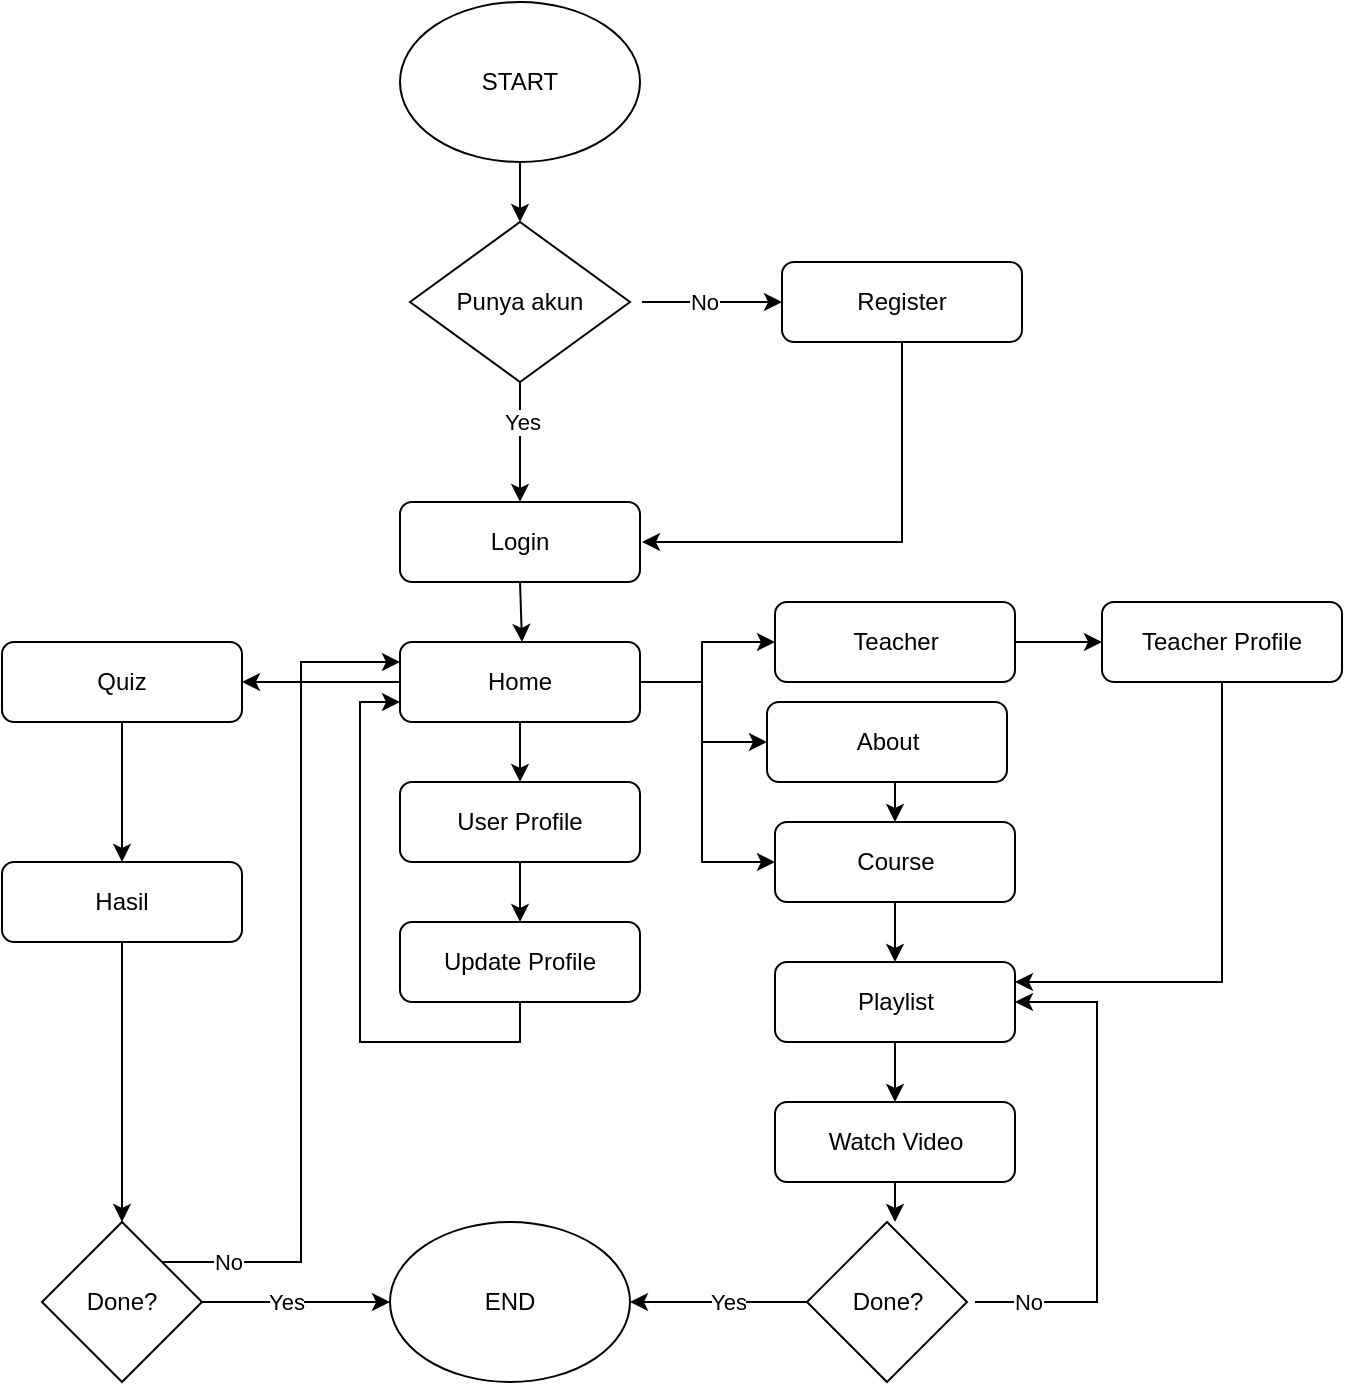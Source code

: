 <mxfile version="25.0.3">
  <diagram id="C5RBs43oDa-KdzZeNtuy" name="Page-1">
    <mxGraphModel dx="1290" dy="557" grid="1" gridSize="10" guides="1" tooltips="1" connect="1" arrows="1" fold="1" page="1" pageScale="1" pageWidth="827" pageHeight="1169" math="0" shadow="0">
      <root>
        <mxCell id="WIyWlLk6GJQsqaUBKTNV-0" />
        <mxCell id="WIyWlLk6GJQsqaUBKTNV-1" parent="WIyWlLk6GJQsqaUBKTNV-0" />
        <mxCell id="v_XrKQqh2ISb6WwBTG4--0" value="START" style="ellipse;whiteSpace=wrap;html=1;" parent="WIyWlLk6GJQsqaUBKTNV-1" vertex="1">
          <mxGeometry x="299" y="50" width="120" height="80" as="geometry" />
        </mxCell>
        <mxCell id="GrrUtHPNcLgzee1q_JAk-2" value="Login" style="rounded=1;whiteSpace=wrap;html=1;fontSize=12;glass=0;strokeWidth=1;shadow=0;" vertex="1" parent="WIyWlLk6GJQsqaUBKTNV-1">
          <mxGeometry x="299" y="300" width="120" height="40" as="geometry" />
        </mxCell>
        <mxCell id="GrrUtHPNcLgzee1q_JAk-7" value="Punya akun" style="rhombus;whiteSpace=wrap;html=1;" vertex="1" parent="WIyWlLk6GJQsqaUBKTNV-1">
          <mxGeometry x="304" y="160" width="110" height="80" as="geometry" />
        </mxCell>
        <mxCell id="GrrUtHPNcLgzee1q_JAk-8" value="" style="endArrow=classic;html=1;rounded=0;exitX=0.5;exitY=1;exitDx=0;exitDy=0;" edge="1" parent="WIyWlLk6GJQsqaUBKTNV-1" source="v_XrKQqh2ISb6WwBTG4--0" target="GrrUtHPNcLgzee1q_JAk-7">
          <mxGeometry width="50" height="50" relative="1" as="geometry">
            <mxPoint x="210" y="280" as="sourcePoint" />
            <mxPoint x="260" y="230" as="targetPoint" />
          </mxGeometry>
        </mxCell>
        <mxCell id="GrrUtHPNcLgzee1q_JAk-9" value="" style="endArrow=classic;html=1;rounded=0;" edge="1" parent="WIyWlLk6GJQsqaUBKTNV-1">
          <mxGeometry width="50" height="50" relative="1" as="geometry">
            <mxPoint x="420" y="200" as="sourcePoint" />
            <mxPoint x="490" y="200" as="targetPoint" />
            <Array as="points">
              <mxPoint x="450" y="200" />
            </Array>
          </mxGeometry>
        </mxCell>
        <mxCell id="GrrUtHPNcLgzee1q_JAk-10" value="No" style="edgeLabel;html=1;align=center;verticalAlign=middle;resizable=0;points=[];" vertex="1" connectable="0" parent="GrrUtHPNcLgzee1q_JAk-9">
          <mxGeometry x="-0.249" y="-3" relative="1" as="geometry">
            <mxPoint x="4" y="-3" as="offset" />
          </mxGeometry>
        </mxCell>
        <mxCell id="GrrUtHPNcLgzee1q_JAk-11" value="" style="endArrow=classic;html=1;rounded=0;exitX=0.5;exitY=1;exitDx=0;exitDy=0;entryX=0.5;entryY=0;entryDx=0;entryDy=0;" edge="1" parent="WIyWlLk6GJQsqaUBKTNV-1">
          <mxGeometry width="50" height="50" relative="1" as="geometry">
            <mxPoint x="359" y="240" as="sourcePoint" />
            <mxPoint x="359" y="300" as="targetPoint" />
            <Array as="points" />
          </mxGeometry>
        </mxCell>
        <mxCell id="GrrUtHPNcLgzee1q_JAk-12" value="Yes" style="edgeLabel;html=1;align=center;verticalAlign=middle;resizable=0;points=[];" vertex="1" connectable="0" parent="GrrUtHPNcLgzee1q_JAk-11">
          <mxGeometry x="-0.249" y="-3" relative="1" as="geometry">
            <mxPoint x="4" y="-3" as="offset" />
          </mxGeometry>
        </mxCell>
        <mxCell id="GrrUtHPNcLgzee1q_JAk-15" value="Register" style="rounded=1;whiteSpace=wrap;html=1;fontSize=12;glass=0;strokeWidth=1;shadow=0;" vertex="1" parent="WIyWlLk6GJQsqaUBKTNV-1">
          <mxGeometry x="490" y="180" width="120" height="40" as="geometry" />
        </mxCell>
        <mxCell id="GrrUtHPNcLgzee1q_JAk-16" value="" style="endArrow=classic;html=1;rounded=0;exitX=0.5;exitY=1;exitDx=0;exitDy=0;" edge="1" parent="WIyWlLk6GJQsqaUBKTNV-1" source="GrrUtHPNcLgzee1q_JAk-15">
          <mxGeometry width="50" height="50" relative="1" as="geometry">
            <mxPoint x="520" y="300" as="sourcePoint" />
            <mxPoint x="420" y="320" as="targetPoint" />
            <Array as="points">
              <mxPoint x="550" y="320" />
            </Array>
          </mxGeometry>
        </mxCell>
        <mxCell id="GrrUtHPNcLgzee1q_JAk-17" value="" style="endArrow=classic;html=1;rounded=0;exitX=0.5;exitY=1;exitDx=0;exitDy=0;" edge="1" parent="WIyWlLk6GJQsqaUBKTNV-1" source="GrrUtHPNcLgzee1q_JAk-2">
          <mxGeometry width="50" height="50" relative="1" as="geometry">
            <mxPoint x="350" y="430" as="sourcePoint" />
            <mxPoint x="360" y="370" as="targetPoint" />
          </mxGeometry>
        </mxCell>
        <mxCell id="GrrUtHPNcLgzee1q_JAk-58" style="edgeStyle=orthogonalEdgeStyle;rounded=0;orthogonalLoop=1;jettySize=auto;html=1;exitX=1;exitY=0.5;exitDx=0;exitDy=0;entryX=0;entryY=0.5;entryDx=0;entryDy=0;" edge="1" parent="WIyWlLk6GJQsqaUBKTNV-1" source="GrrUtHPNcLgzee1q_JAk-18" target="GrrUtHPNcLgzee1q_JAk-56">
          <mxGeometry relative="1" as="geometry">
            <mxPoint x="480" y="370" as="targetPoint" />
            <Array as="points">
              <mxPoint x="450" y="390" />
              <mxPoint x="450" y="420" />
            </Array>
          </mxGeometry>
        </mxCell>
        <mxCell id="GrrUtHPNcLgzee1q_JAk-61" style="edgeStyle=orthogonalEdgeStyle;rounded=0;orthogonalLoop=1;jettySize=auto;html=1;exitX=1;exitY=0.5;exitDx=0;exitDy=0;entryX=0;entryY=0.5;entryDx=0;entryDy=0;" edge="1" parent="WIyWlLk6GJQsqaUBKTNV-1" source="GrrUtHPNcLgzee1q_JAk-18" target="GrrUtHPNcLgzee1q_JAk-60">
          <mxGeometry relative="1" as="geometry">
            <Array as="points">
              <mxPoint x="450" y="390" />
              <mxPoint x="450" y="370" />
            </Array>
          </mxGeometry>
        </mxCell>
        <mxCell id="GrrUtHPNcLgzee1q_JAk-71" style="edgeStyle=orthogonalEdgeStyle;rounded=0;orthogonalLoop=1;jettySize=auto;html=1;exitX=0.5;exitY=1;exitDx=0;exitDy=0;entryX=0.5;entryY=0;entryDx=0;entryDy=0;" edge="1" parent="WIyWlLk6GJQsqaUBKTNV-1" source="GrrUtHPNcLgzee1q_JAk-18" target="GrrUtHPNcLgzee1q_JAk-69">
          <mxGeometry relative="1" as="geometry" />
        </mxCell>
        <mxCell id="GrrUtHPNcLgzee1q_JAk-18" value="Home" style="rounded=1;whiteSpace=wrap;html=1;fontSize=12;glass=0;strokeWidth=1;shadow=0;" vertex="1" parent="WIyWlLk6GJQsqaUBKTNV-1">
          <mxGeometry x="299" y="370" width="120" height="40" as="geometry" />
        </mxCell>
        <mxCell id="GrrUtHPNcLgzee1q_JAk-19" value="" style="endArrow=classic;html=1;rounded=0;exitX=0;exitY=0.5;exitDx=0;exitDy=0;entryX=1;entryY=0.5;entryDx=0;entryDy=0;" edge="1" parent="WIyWlLk6GJQsqaUBKTNV-1" source="GrrUtHPNcLgzee1q_JAk-18" target="GrrUtHPNcLgzee1q_JAk-21">
          <mxGeometry width="50" height="50" relative="1" as="geometry">
            <mxPoint x="180" y="400" as="sourcePoint" />
            <mxPoint x="220" y="390" as="targetPoint" />
            <Array as="points">
              <mxPoint x="260" y="390" />
            </Array>
          </mxGeometry>
        </mxCell>
        <mxCell id="GrrUtHPNcLgzee1q_JAk-50" style="edgeStyle=orthogonalEdgeStyle;rounded=0;orthogonalLoop=1;jettySize=auto;html=1;exitX=0.5;exitY=1;exitDx=0;exitDy=0;entryX=0.5;entryY=0;entryDx=0;entryDy=0;" edge="1" parent="WIyWlLk6GJQsqaUBKTNV-1" source="GrrUtHPNcLgzee1q_JAk-21" target="GrrUtHPNcLgzee1q_JAk-47">
          <mxGeometry relative="1" as="geometry" />
        </mxCell>
        <mxCell id="GrrUtHPNcLgzee1q_JAk-21" value="Quiz" style="rounded=1;whiteSpace=wrap;html=1;fontSize=12;glass=0;strokeWidth=1;shadow=0;" vertex="1" parent="WIyWlLk6GJQsqaUBKTNV-1">
          <mxGeometry x="100" y="370" width="120" height="40" as="geometry" />
        </mxCell>
        <mxCell id="GrrUtHPNcLgzee1q_JAk-23" value="Course" style="rounded=1;whiteSpace=wrap;html=1;fontSize=12;glass=0;strokeWidth=1;shadow=0;" vertex="1" parent="WIyWlLk6GJQsqaUBKTNV-1">
          <mxGeometry x="486.5" y="460" width="120" height="40" as="geometry" />
        </mxCell>
        <mxCell id="GrrUtHPNcLgzee1q_JAk-25" value="" style="endArrow=classic;html=1;rounded=0;exitX=1;exitY=0.5;exitDx=0;exitDy=0;entryX=0;entryY=0.5;entryDx=0;entryDy=0;" edge="1" parent="WIyWlLk6GJQsqaUBKTNV-1" source="GrrUtHPNcLgzee1q_JAk-18" target="GrrUtHPNcLgzee1q_JAk-23">
          <mxGeometry width="50" height="50" relative="1" as="geometry">
            <mxPoint x="440" y="470" as="sourcePoint" />
            <mxPoint x="490" y="420" as="targetPoint" />
            <Array as="points">
              <mxPoint x="450" y="390" />
              <mxPoint x="450" y="480" />
            </Array>
          </mxGeometry>
        </mxCell>
        <mxCell id="GrrUtHPNcLgzee1q_JAk-26" value="" style="endArrow=classic;html=1;rounded=0;exitX=0.5;exitY=1;exitDx=0;exitDy=0;" edge="1" parent="WIyWlLk6GJQsqaUBKTNV-1" source="GrrUtHPNcLgzee1q_JAk-23">
          <mxGeometry width="50" height="50" relative="1" as="geometry">
            <mxPoint x="546.5" y="590" as="sourcePoint" />
            <mxPoint x="546.5" y="530" as="targetPoint" />
          </mxGeometry>
        </mxCell>
        <mxCell id="GrrUtHPNcLgzee1q_JAk-27" value="Playlist&lt;span style=&quot;color: rgba(0, 0, 0, 0); font-family: monospace; font-size: 0px; text-align: start; text-wrap-mode: nowrap;&quot;&gt;%3CmxGraphModel%3E%3Croot%3E%3CmxCell%20id%3D%220%22%2F%3E%3CmxCell%20id%3D%221%22%20parent%3D%220%22%2F%3E%3CmxCell%20id%3D%222%22%20value%3D%22Course%22%20style%3D%22rounded%3D1%3BwhiteSpace%3Dwrap%3Bhtml%3D1%3BfontSize%3D12%3Bglass%3D0%3BstrokeWidth%3D1%3Bshadow%3D0%3B%22%20vertex%3D%221%22%20parent%3D%221%22%3E%3CmxGeometry%20x%3D%22480%22%20y%3D%22370%22%20width%3D%22120%22%20height%3D%2240%22%20as%3D%22geometry%22%2F%3E%3C%2FmxCell%3E%3C%2Froot%3E%3C%2FmxGraphModel%3E&lt;/span&gt;" style="rounded=1;whiteSpace=wrap;html=1;fontSize=12;glass=0;strokeWidth=1;shadow=0;" vertex="1" parent="WIyWlLk6GJQsqaUBKTNV-1">
          <mxGeometry x="486.5" y="530" width="120" height="40" as="geometry" />
        </mxCell>
        <mxCell id="GrrUtHPNcLgzee1q_JAk-36" style="edgeStyle=orthogonalEdgeStyle;rounded=0;orthogonalLoop=1;jettySize=auto;html=1;exitX=0.5;exitY=1;exitDx=0;exitDy=0;entryX=0.5;entryY=0;entryDx=0;entryDy=0;" edge="1" parent="WIyWlLk6GJQsqaUBKTNV-1" source="GrrUtHPNcLgzee1q_JAk-28">
          <mxGeometry relative="1" as="geometry">
            <mxPoint x="546.5" y="660" as="targetPoint" />
          </mxGeometry>
        </mxCell>
        <mxCell id="GrrUtHPNcLgzee1q_JAk-28" value="Watch Video" style="rounded=1;whiteSpace=wrap;html=1;fontSize=12;glass=0;strokeWidth=1;shadow=0;" vertex="1" parent="WIyWlLk6GJQsqaUBKTNV-1">
          <mxGeometry x="486.5" y="600" width="120" height="40" as="geometry" />
        </mxCell>
        <mxCell id="GrrUtHPNcLgzee1q_JAk-30" value="" style="endArrow=classic;html=1;rounded=0;entryX=0.5;entryY=0;entryDx=0;entryDy=0;" edge="1" parent="WIyWlLk6GJQsqaUBKTNV-1" source="GrrUtHPNcLgzee1q_JAk-27" target="GrrUtHPNcLgzee1q_JAk-28">
          <mxGeometry width="50" height="50" relative="1" as="geometry">
            <mxPoint x="546.5" y="580" as="sourcePoint" />
            <mxPoint x="556.5" y="540" as="targetPoint" />
            <Array as="points" />
          </mxGeometry>
        </mxCell>
        <mxCell id="GrrUtHPNcLgzee1q_JAk-39" style="edgeStyle=orthogonalEdgeStyle;rounded=0;orthogonalLoop=1;jettySize=auto;html=1;exitX=1;exitY=0.5;exitDx=0;exitDy=0;entryX=1;entryY=0.5;entryDx=0;entryDy=0;" edge="1" parent="WIyWlLk6GJQsqaUBKTNV-1" target="GrrUtHPNcLgzee1q_JAk-27">
          <mxGeometry relative="1" as="geometry">
            <mxPoint x="646.5" y="550" as="targetPoint" />
            <mxPoint x="586.5" y="700.0" as="sourcePoint" />
            <Array as="points">
              <mxPoint x="647.5" y="700" />
              <mxPoint x="647.5" y="550" />
            </Array>
          </mxGeometry>
        </mxCell>
        <mxCell id="GrrUtHPNcLgzee1q_JAk-40" value="No" style="edgeLabel;html=1;align=center;verticalAlign=middle;resizable=0;points=[];" vertex="1" connectable="0" parent="GrrUtHPNcLgzee1q_JAk-39">
          <mxGeometry x="-0.781" y="-3" relative="1" as="geometry">
            <mxPoint x="-1" y="-3" as="offset" />
          </mxGeometry>
        </mxCell>
        <mxCell id="GrrUtHPNcLgzee1q_JAk-78" style="edgeStyle=orthogonalEdgeStyle;rounded=0;orthogonalLoop=1;jettySize=auto;html=1;exitX=0;exitY=0.5;exitDx=0;exitDy=0;" edge="1" parent="WIyWlLk6GJQsqaUBKTNV-1" source="GrrUtHPNcLgzee1q_JAk-32" target="GrrUtHPNcLgzee1q_JAk-67">
          <mxGeometry relative="1" as="geometry" />
        </mxCell>
        <mxCell id="GrrUtHPNcLgzee1q_JAk-80" value="Yes" style="edgeLabel;html=1;align=center;verticalAlign=middle;resizable=0;points=[];" vertex="1" connectable="0" parent="GrrUtHPNcLgzee1q_JAk-78">
          <mxGeometry x="-0.108" relative="1" as="geometry">
            <mxPoint as="offset" />
          </mxGeometry>
        </mxCell>
        <mxCell id="GrrUtHPNcLgzee1q_JAk-32" value="Done?" style="rhombus;whiteSpace=wrap;html=1;" vertex="1" parent="WIyWlLk6GJQsqaUBKTNV-1">
          <mxGeometry x="502.5" y="660" width="80" height="80" as="geometry" />
        </mxCell>
        <mxCell id="GrrUtHPNcLgzee1q_JAk-77" style="edgeStyle=orthogonalEdgeStyle;rounded=0;orthogonalLoop=1;jettySize=auto;html=1;exitX=1;exitY=0.5;exitDx=0;exitDy=0;entryX=0;entryY=0.5;entryDx=0;entryDy=0;" edge="1" parent="WIyWlLk6GJQsqaUBKTNV-1" source="GrrUtHPNcLgzee1q_JAk-43" target="GrrUtHPNcLgzee1q_JAk-67">
          <mxGeometry relative="1" as="geometry" />
        </mxCell>
        <mxCell id="GrrUtHPNcLgzee1q_JAk-79" value="Yes" style="edgeLabel;html=1;align=center;verticalAlign=middle;resizable=0;points=[];" vertex="1" connectable="0" parent="GrrUtHPNcLgzee1q_JAk-77">
          <mxGeometry x="-0.103" y="1" relative="1" as="geometry">
            <mxPoint y="1" as="offset" />
          </mxGeometry>
        </mxCell>
        <mxCell id="GrrUtHPNcLgzee1q_JAk-81" style="edgeStyle=orthogonalEdgeStyle;rounded=0;orthogonalLoop=1;jettySize=auto;html=1;exitX=1;exitY=0;exitDx=0;exitDy=0;entryX=0;entryY=0.25;entryDx=0;entryDy=0;" edge="1" parent="WIyWlLk6GJQsqaUBKTNV-1" source="GrrUtHPNcLgzee1q_JAk-43" target="GrrUtHPNcLgzee1q_JAk-18">
          <mxGeometry relative="1" as="geometry" />
        </mxCell>
        <mxCell id="GrrUtHPNcLgzee1q_JAk-82" value="No" style="edgeLabel;html=1;align=center;verticalAlign=middle;resizable=0;points=[];" vertex="1" connectable="0" parent="GrrUtHPNcLgzee1q_JAk-81">
          <mxGeometry x="-0.842" y="3" relative="1" as="geometry">
            <mxPoint y="3" as="offset" />
          </mxGeometry>
        </mxCell>
        <mxCell id="GrrUtHPNcLgzee1q_JAk-43" value="Done?" style="rhombus;whiteSpace=wrap;html=1;" vertex="1" parent="WIyWlLk6GJQsqaUBKTNV-1">
          <mxGeometry x="120" y="660" width="80" height="80" as="geometry" />
        </mxCell>
        <mxCell id="GrrUtHPNcLgzee1q_JAk-51" style="edgeStyle=orthogonalEdgeStyle;rounded=0;orthogonalLoop=1;jettySize=auto;html=1;exitX=0.5;exitY=1;exitDx=0;exitDy=0;entryX=0.5;entryY=0;entryDx=0;entryDy=0;" edge="1" parent="WIyWlLk6GJQsqaUBKTNV-1" source="GrrUtHPNcLgzee1q_JAk-47" target="GrrUtHPNcLgzee1q_JAk-43">
          <mxGeometry relative="1" as="geometry" />
        </mxCell>
        <mxCell id="GrrUtHPNcLgzee1q_JAk-47" value="Hasil" style="rounded=1;whiteSpace=wrap;html=1;fontSize=12;glass=0;strokeWidth=1;shadow=0;" vertex="1" parent="WIyWlLk6GJQsqaUBKTNV-1">
          <mxGeometry x="100" y="480" width="120" height="40" as="geometry" />
        </mxCell>
        <mxCell id="GrrUtHPNcLgzee1q_JAk-76" style="edgeStyle=orthogonalEdgeStyle;rounded=0;orthogonalLoop=1;jettySize=auto;html=1;exitX=0.5;exitY=1;exitDx=0;exitDy=0;entryX=0.5;entryY=0;entryDx=0;entryDy=0;" edge="1" parent="WIyWlLk6GJQsqaUBKTNV-1" source="GrrUtHPNcLgzee1q_JAk-56" target="GrrUtHPNcLgzee1q_JAk-23">
          <mxGeometry relative="1" as="geometry" />
        </mxCell>
        <mxCell id="GrrUtHPNcLgzee1q_JAk-56" value="About" style="rounded=1;whiteSpace=wrap;html=1;fontSize=12;glass=0;strokeWidth=1;shadow=0;" vertex="1" parent="WIyWlLk6GJQsqaUBKTNV-1">
          <mxGeometry x="482.5" y="400" width="120" height="40" as="geometry" />
        </mxCell>
        <mxCell id="GrrUtHPNcLgzee1q_JAk-64" style="edgeStyle=orthogonalEdgeStyle;rounded=0;orthogonalLoop=1;jettySize=auto;html=1;exitX=1;exitY=0.5;exitDx=0;exitDy=0;entryX=0;entryY=0.5;entryDx=0;entryDy=0;" edge="1" parent="WIyWlLk6GJQsqaUBKTNV-1" source="GrrUtHPNcLgzee1q_JAk-60" target="GrrUtHPNcLgzee1q_JAk-63">
          <mxGeometry relative="1" as="geometry" />
        </mxCell>
        <mxCell id="GrrUtHPNcLgzee1q_JAk-60" value="Teacher" style="rounded=1;whiteSpace=wrap;html=1;fontSize=12;glass=0;strokeWidth=1;shadow=0;" vertex="1" parent="WIyWlLk6GJQsqaUBKTNV-1">
          <mxGeometry x="486.5" y="350" width="120" height="40" as="geometry" />
        </mxCell>
        <mxCell id="GrrUtHPNcLgzee1q_JAk-66" style="edgeStyle=orthogonalEdgeStyle;rounded=0;orthogonalLoop=1;jettySize=auto;html=1;exitX=0.5;exitY=1;exitDx=0;exitDy=0;entryX=1;entryY=0.25;entryDx=0;entryDy=0;" edge="1" parent="WIyWlLk6GJQsqaUBKTNV-1" source="GrrUtHPNcLgzee1q_JAk-63" target="GrrUtHPNcLgzee1q_JAk-27">
          <mxGeometry relative="1" as="geometry">
            <mxPoint x="710" y="540" as="targetPoint" />
          </mxGeometry>
        </mxCell>
        <mxCell id="GrrUtHPNcLgzee1q_JAk-63" value="Teacher Profile" style="rounded=1;whiteSpace=wrap;html=1;fontSize=12;glass=0;strokeWidth=1;shadow=0;" vertex="1" parent="WIyWlLk6GJQsqaUBKTNV-1">
          <mxGeometry x="650" y="350" width="120" height="40" as="geometry" />
        </mxCell>
        <mxCell id="GrrUtHPNcLgzee1q_JAk-67" value="END" style="ellipse;whiteSpace=wrap;html=1;" vertex="1" parent="WIyWlLk6GJQsqaUBKTNV-1">
          <mxGeometry x="294" y="660" width="120" height="80" as="geometry" />
        </mxCell>
        <mxCell id="GrrUtHPNcLgzee1q_JAk-72" style="edgeStyle=orthogonalEdgeStyle;rounded=0;orthogonalLoop=1;jettySize=auto;html=1;exitX=0.5;exitY=1;exitDx=0;exitDy=0;entryX=0.5;entryY=0;entryDx=0;entryDy=0;" edge="1" parent="WIyWlLk6GJQsqaUBKTNV-1" source="GrrUtHPNcLgzee1q_JAk-69" target="GrrUtHPNcLgzee1q_JAk-70">
          <mxGeometry relative="1" as="geometry" />
        </mxCell>
        <mxCell id="GrrUtHPNcLgzee1q_JAk-69" value="User Profile" style="rounded=1;whiteSpace=wrap;html=1;fontSize=12;glass=0;strokeWidth=1;shadow=0;" vertex="1" parent="WIyWlLk6GJQsqaUBKTNV-1">
          <mxGeometry x="299" y="440" width="120" height="40" as="geometry" />
        </mxCell>
        <mxCell id="GrrUtHPNcLgzee1q_JAk-75" style="edgeStyle=orthogonalEdgeStyle;rounded=0;orthogonalLoop=1;jettySize=auto;html=1;exitX=0.5;exitY=1;exitDx=0;exitDy=0;entryX=0;entryY=0.75;entryDx=0;entryDy=0;" edge="1" parent="WIyWlLk6GJQsqaUBKTNV-1" source="GrrUtHPNcLgzee1q_JAk-70" target="GrrUtHPNcLgzee1q_JAk-18">
          <mxGeometry relative="1" as="geometry" />
        </mxCell>
        <mxCell id="GrrUtHPNcLgzee1q_JAk-70" value="Update Profile" style="rounded=1;whiteSpace=wrap;html=1;fontSize=12;glass=0;strokeWidth=1;shadow=0;" vertex="1" parent="WIyWlLk6GJQsqaUBKTNV-1">
          <mxGeometry x="299" y="510" width="120" height="40" as="geometry" />
        </mxCell>
      </root>
    </mxGraphModel>
  </diagram>
</mxfile>
